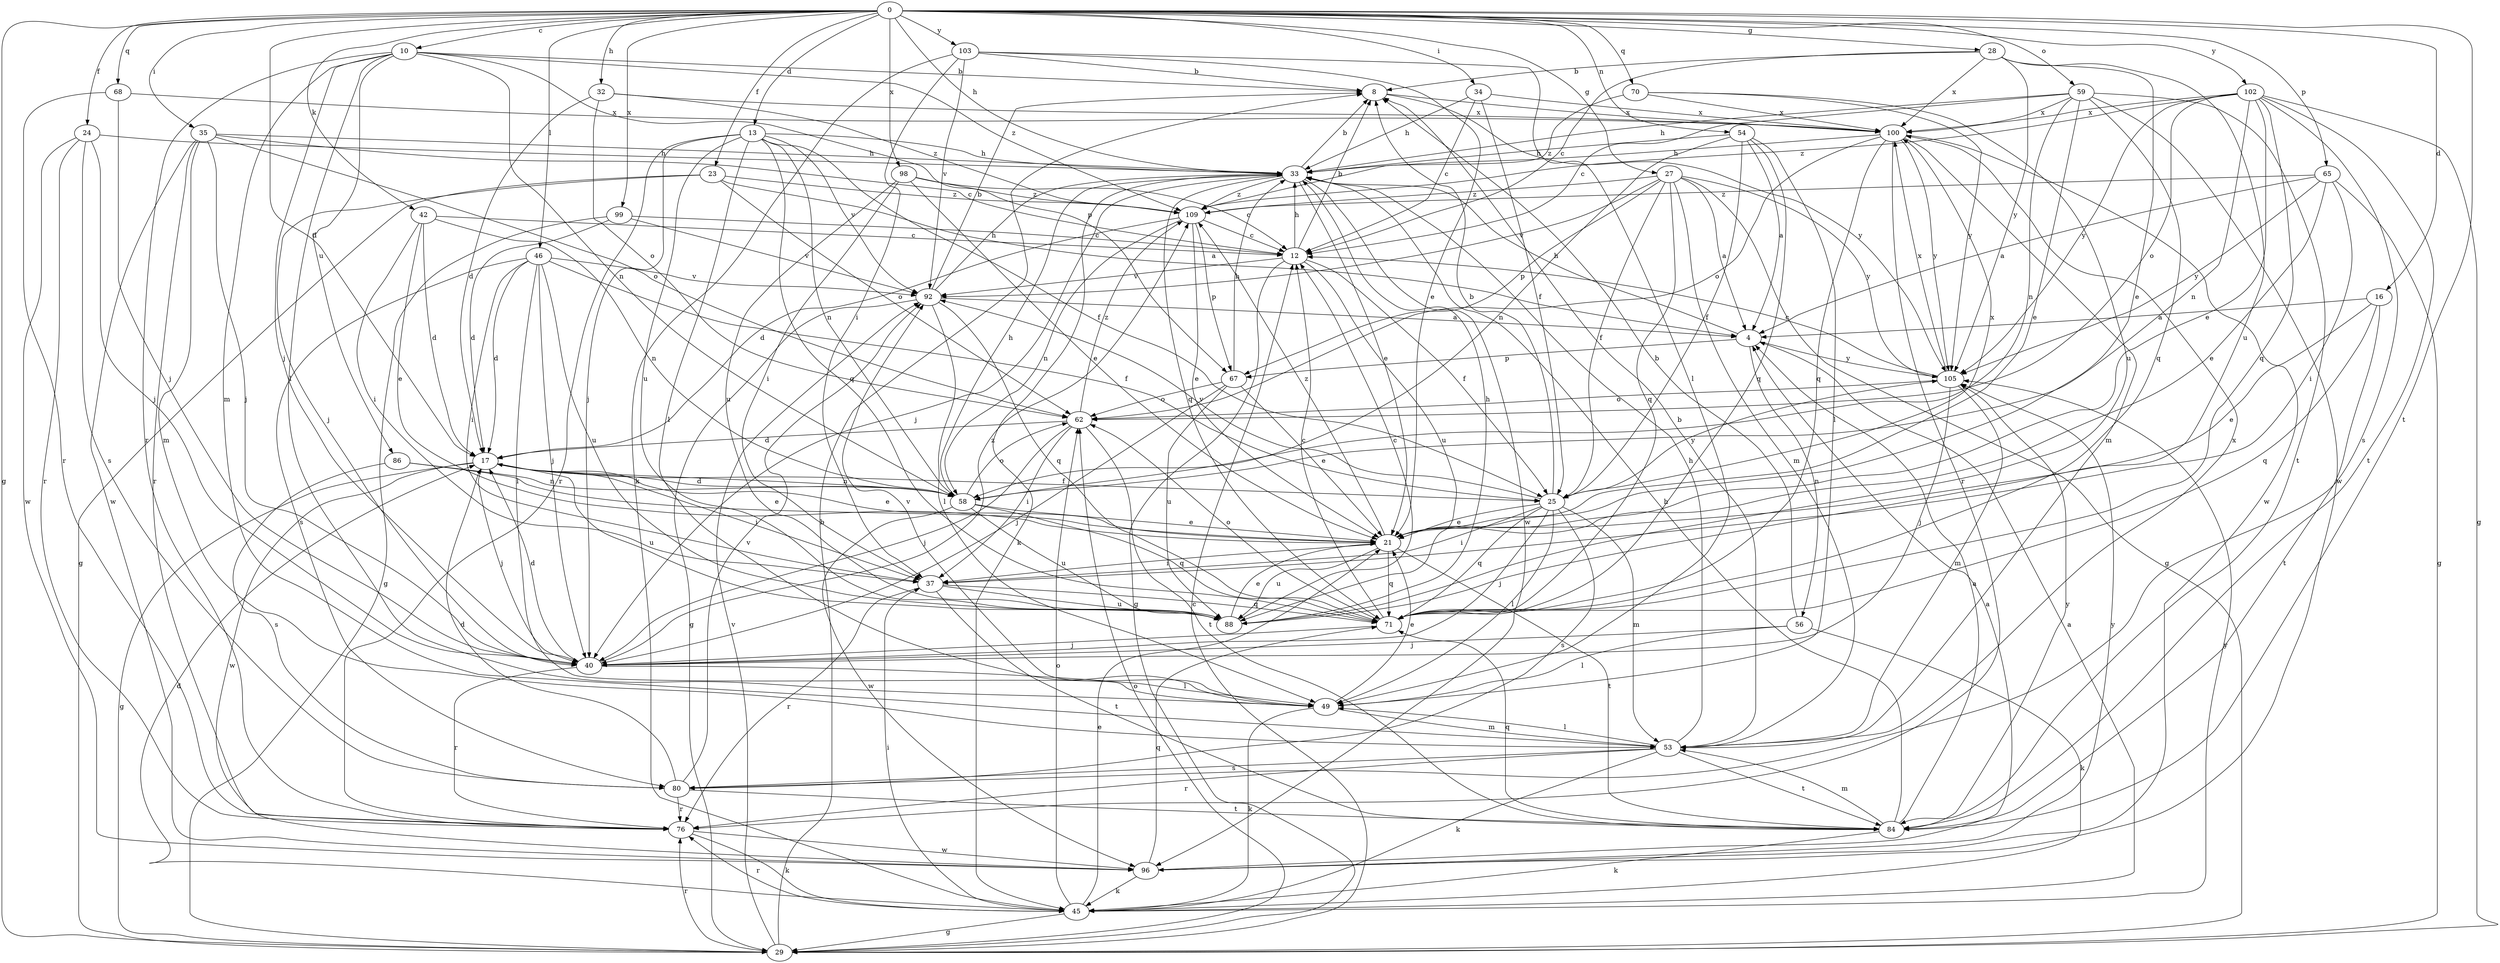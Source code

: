strict digraph  {
0;
4;
8;
10;
12;
13;
16;
17;
21;
23;
24;
25;
27;
28;
29;
32;
33;
34;
35;
37;
40;
42;
45;
46;
49;
53;
54;
56;
58;
59;
62;
65;
67;
68;
70;
71;
76;
80;
84;
86;
88;
92;
96;
98;
99;
100;
102;
103;
105;
109;
0 -> 10  [label=c];
0 -> 13  [label=d];
0 -> 16  [label=d];
0 -> 17  [label=d];
0 -> 23  [label=f];
0 -> 24  [label=f];
0 -> 27  [label=g];
0 -> 28  [label=g];
0 -> 29  [label=g];
0 -> 32  [label=h];
0 -> 33  [label=h];
0 -> 34  [label=i];
0 -> 35  [label=i];
0 -> 42  [label=k];
0 -> 46  [label=l];
0 -> 54  [label=n];
0 -> 59  [label=o];
0 -> 65  [label=p];
0 -> 68  [label=q];
0 -> 70  [label=q];
0 -> 84  [label=t];
0 -> 98  [label=x];
0 -> 99  [label=x];
0 -> 102  [label=y];
0 -> 103  [label=y];
4 -> 33  [label=h];
4 -> 56  [label=n];
4 -> 67  [label=p];
4 -> 105  [label=y];
8 -> 100  [label=x];
8 -> 105  [label=y];
10 -> 8  [label=b];
10 -> 40  [label=j];
10 -> 49  [label=l];
10 -> 53  [label=m];
10 -> 58  [label=n];
10 -> 67  [label=p];
10 -> 76  [label=r];
10 -> 86  [label=u];
10 -> 109  [label=z];
12 -> 8  [label=b];
12 -> 25  [label=f];
12 -> 29  [label=g];
12 -> 33  [label=h];
12 -> 88  [label=u];
12 -> 92  [label=v];
13 -> 25  [label=f];
13 -> 33  [label=h];
13 -> 40  [label=j];
13 -> 49  [label=l];
13 -> 58  [label=n];
13 -> 71  [label=q];
13 -> 76  [label=r];
13 -> 88  [label=u];
13 -> 92  [label=v];
16 -> 4  [label=a];
16 -> 21  [label=e];
16 -> 71  [label=q];
16 -> 84  [label=t];
17 -> 21  [label=e];
17 -> 25  [label=f];
17 -> 29  [label=g];
17 -> 37  [label=i];
17 -> 40  [label=j];
17 -> 58  [label=n];
17 -> 88  [label=u];
17 -> 96  [label=w];
21 -> 37  [label=i];
21 -> 71  [label=q];
21 -> 84  [label=t];
21 -> 88  [label=u];
21 -> 109  [label=z];
23 -> 4  [label=a];
23 -> 29  [label=g];
23 -> 40  [label=j];
23 -> 62  [label=o];
23 -> 109  [label=z];
24 -> 33  [label=h];
24 -> 40  [label=j];
24 -> 76  [label=r];
24 -> 80  [label=s];
24 -> 96  [label=w];
25 -> 8  [label=b];
25 -> 21  [label=e];
25 -> 37  [label=i];
25 -> 40  [label=j];
25 -> 49  [label=l];
25 -> 53  [label=m];
25 -> 71  [label=q];
25 -> 80  [label=s];
25 -> 92  [label=v];
25 -> 100  [label=x];
25 -> 105  [label=y];
27 -> 4  [label=a];
27 -> 25  [label=f];
27 -> 29  [label=g];
27 -> 53  [label=m];
27 -> 67  [label=p];
27 -> 71  [label=q];
27 -> 92  [label=v];
27 -> 105  [label=y];
27 -> 109  [label=z];
28 -> 8  [label=b];
28 -> 12  [label=c];
28 -> 21  [label=e];
28 -> 88  [label=u];
28 -> 100  [label=x];
28 -> 105  [label=y];
29 -> 8  [label=b];
29 -> 12  [label=c];
29 -> 62  [label=o];
29 -> 76  [label=r];
29 -> 92  [label=v];
32 -> 17  [label=d];
32 -> 62  [label=o];
32 -> 100  [label=x];
32 -> 109  [label=z];
33 -> 8  [label=b];
33 -> 21  [label=e];
33 -> 40  [label=j];
33 -> 45  [label=k];
33 -> 71  [label=q];
33 -> 96  [label=w];
33 -> 109  [label=z];
34 -> 12  [label=c];
34 -> 25  [label=f];
34 -> 33  [label=h];
34 -> 100  [label=x];
35 -> 12  [label=c];
35 -> 33  [label=h];
35 -> 40  [label=j];
35 -> 53  [label=m];
35 -> 62  [label=o];
35 -> 76  [label=r];
35 -> 96  [label=w];
37 -> 71  [label=q];
37 -> 76  [label=r];
37 -> 84  [label=t];
37 -> 88  [label=u];
40 -> 17  [label=d];
40 -> 49  [label=l];
40 -> 76  [label=r];
40 -> 109  [label=z];
42 -> 12  [label=c];
42 -> 17  [label=d];
42 -> 21  [label=e];
42 -> 37  [label=i];
42 -> 58  [label=n];
45 -> 4  [label=a];
45 -> 17  [label=d];
45 -> 21  [label=e];
45 -> 29  [label=g];
45 -> 37  [label=i];
45 -> 62  [label=o];
45 -> 76  [label=r];
45 -> 105  [label=y];
46 -> 17  [label=d];
46 -> 25  [label=f];
46 -> 37  [label=i];
46 -> 40  [label=j];
46 -> 49  [label=l];
46 -> 80  [label=s];
46 -> 88  [label=u];
46 -> 92  [label=v];
49 -> 21  [label=e];
49 -> 45  [label=k];
49 -> 53  [label=m];
49 -> 92  [label=v];
53 -> 8  [label=b];
53 -> 33  [label=h];
53 -> 45  [label=k];
53 -> 49  [label=l];
53 -> 76  [label=r];
53 -> 80  [label=s];
53 -> 84  [label=t];
53 -> 100  [label=x];
54 -> 4  [label=a];
54 -> 25  [label=f];
54 -> 33  [label=h];
54 -> 49  [label=l];
54 -> 58  [label=n];
54 -> 71  [label=q];
56 -> 8  [label=b];
56 -> 40  [label=j];
56 -> 45  [label=k];
56 -> 49  [label=l];
58 -> 17  [label=d];
58 -> 21  [label=e];
58 -> 33  [label=h];
58 -> 62  [label=o];
58 -> 71  [label=q];
58 -> 88  [label=u];
58 -> 96  [label=w];
59 -> 12  [label=c];
59 -> 21  [label=e];
59 -> 33  [label=h];
59 -> 58  [label=n];
59 -> 71  [label=q];
59 -> 84  [label=t];
59 -> 96  [label=w];
59 -> 100  [label=x];
62 -> 17  [label=d];
62 -> 37  [label=i];
62 -> 40  [label=j];
62 -> 84  [label=t];
62 -> 109  [label=z];
65 -> 4  [label=a];
65 -> 21  [label=e];
65 -> 29  [label=g];
65 -> 37  [label=i];
65 -> 105  [label=y];
65 -> 109  [label=z];
67 -> 21  [label=e];
67 -> 33  [label=h];
67 -> 40  [label=j];
67 -> 62  [label=o];
67 -> 88  [label=u];
68 -> 40  [label=j];
68 -> 76  [label=r];
68 -> 100  [label=x];
70 -> 88  [label=u];
70 -> 100  [label=x];
70 -> 105  [label=y];
70 -> 109  [label=z];
71 -> 12  [label=c];
71 -> 40  [label=j];
71 -> 62  [label=o];
76 -> 45  [label=k];
76 -> 96  [label=w];
80 -> 17  [label=d];
80 -> 76  [label=r];
80 -> 84  [label=t];
80 -> 92  [label=v];
84 -> 4  [label=a];
84 -> 33  [label=h];
84 -> 45  [label=k];
84 -> 53  [label=m];
84 -> 71  [label=q];
84 -> 105  [label=y];
86 -> 21  [label=e];
86 -> 58  [label=n];
86 -> 80  [label=s];
88 -> 12  [label=c];
88 -> 21  [label=e];
88 -> 33  [label=h];
92 -> 4  [label=a];
92 -> 8  [label=b];
92 -> 29  [label=g];
92 -> 33  [label=h];
92 -> 49  [label=l];
92 -> 71  [label=q];
96 -> 4  [label=a];
96 -> 45  [label=k];
96 -> 71  [label=q];
96 -> 105  [label=y];
98 -> 12  [label=c];
98 -> 21  [label=e];
98 -> 37  [label=i];
98 -> 88  [label=u];
98 -> 109  [label=z];
99 -> 12  [label=c];
99 -> 17  [label=d];
99 -> 29  [label=g];
99 -> 92  [label=v];
100 -> 33  [label=h];
100 -> 53  [label=m];
100 -> 62  [label=o];
100 -> 71  [label=q];
100 -> 76  [label=r];
100 -> 96  [label=w];
100 -> 105  [label=y];
102 -> 21  [label=e];
102 -> 29  [label=g];
102 -> 58  [label=n];
102 -> 62  [label=o];
102 -> 71  [label=q];
102 -> 80  [label=s];
102 -> 84  [label=t];
102 -> 100  [label=x];
102 -> 105  [label=y];
102 -> 109  [label=z];
103 -> 8  [label=b];
103 -> 21  [label=e];
103 -> 37  [label=i];
103 -> 45  [label=k];
103 -> 49  [label=l];
103 -> 92  [label=v];
105 -> 12  [label=c];
105 -> 40  [label=j];
105 -> 53  [label=m];
105 -> 62  [label=o];
105 -> 100  [label=x];
109 -> 12  [label=c];
109 -> 17  [label=d];
109 -> 21  [label=e];
109 -> 58  [label=n];
109 -> 67  [label=p];
}

